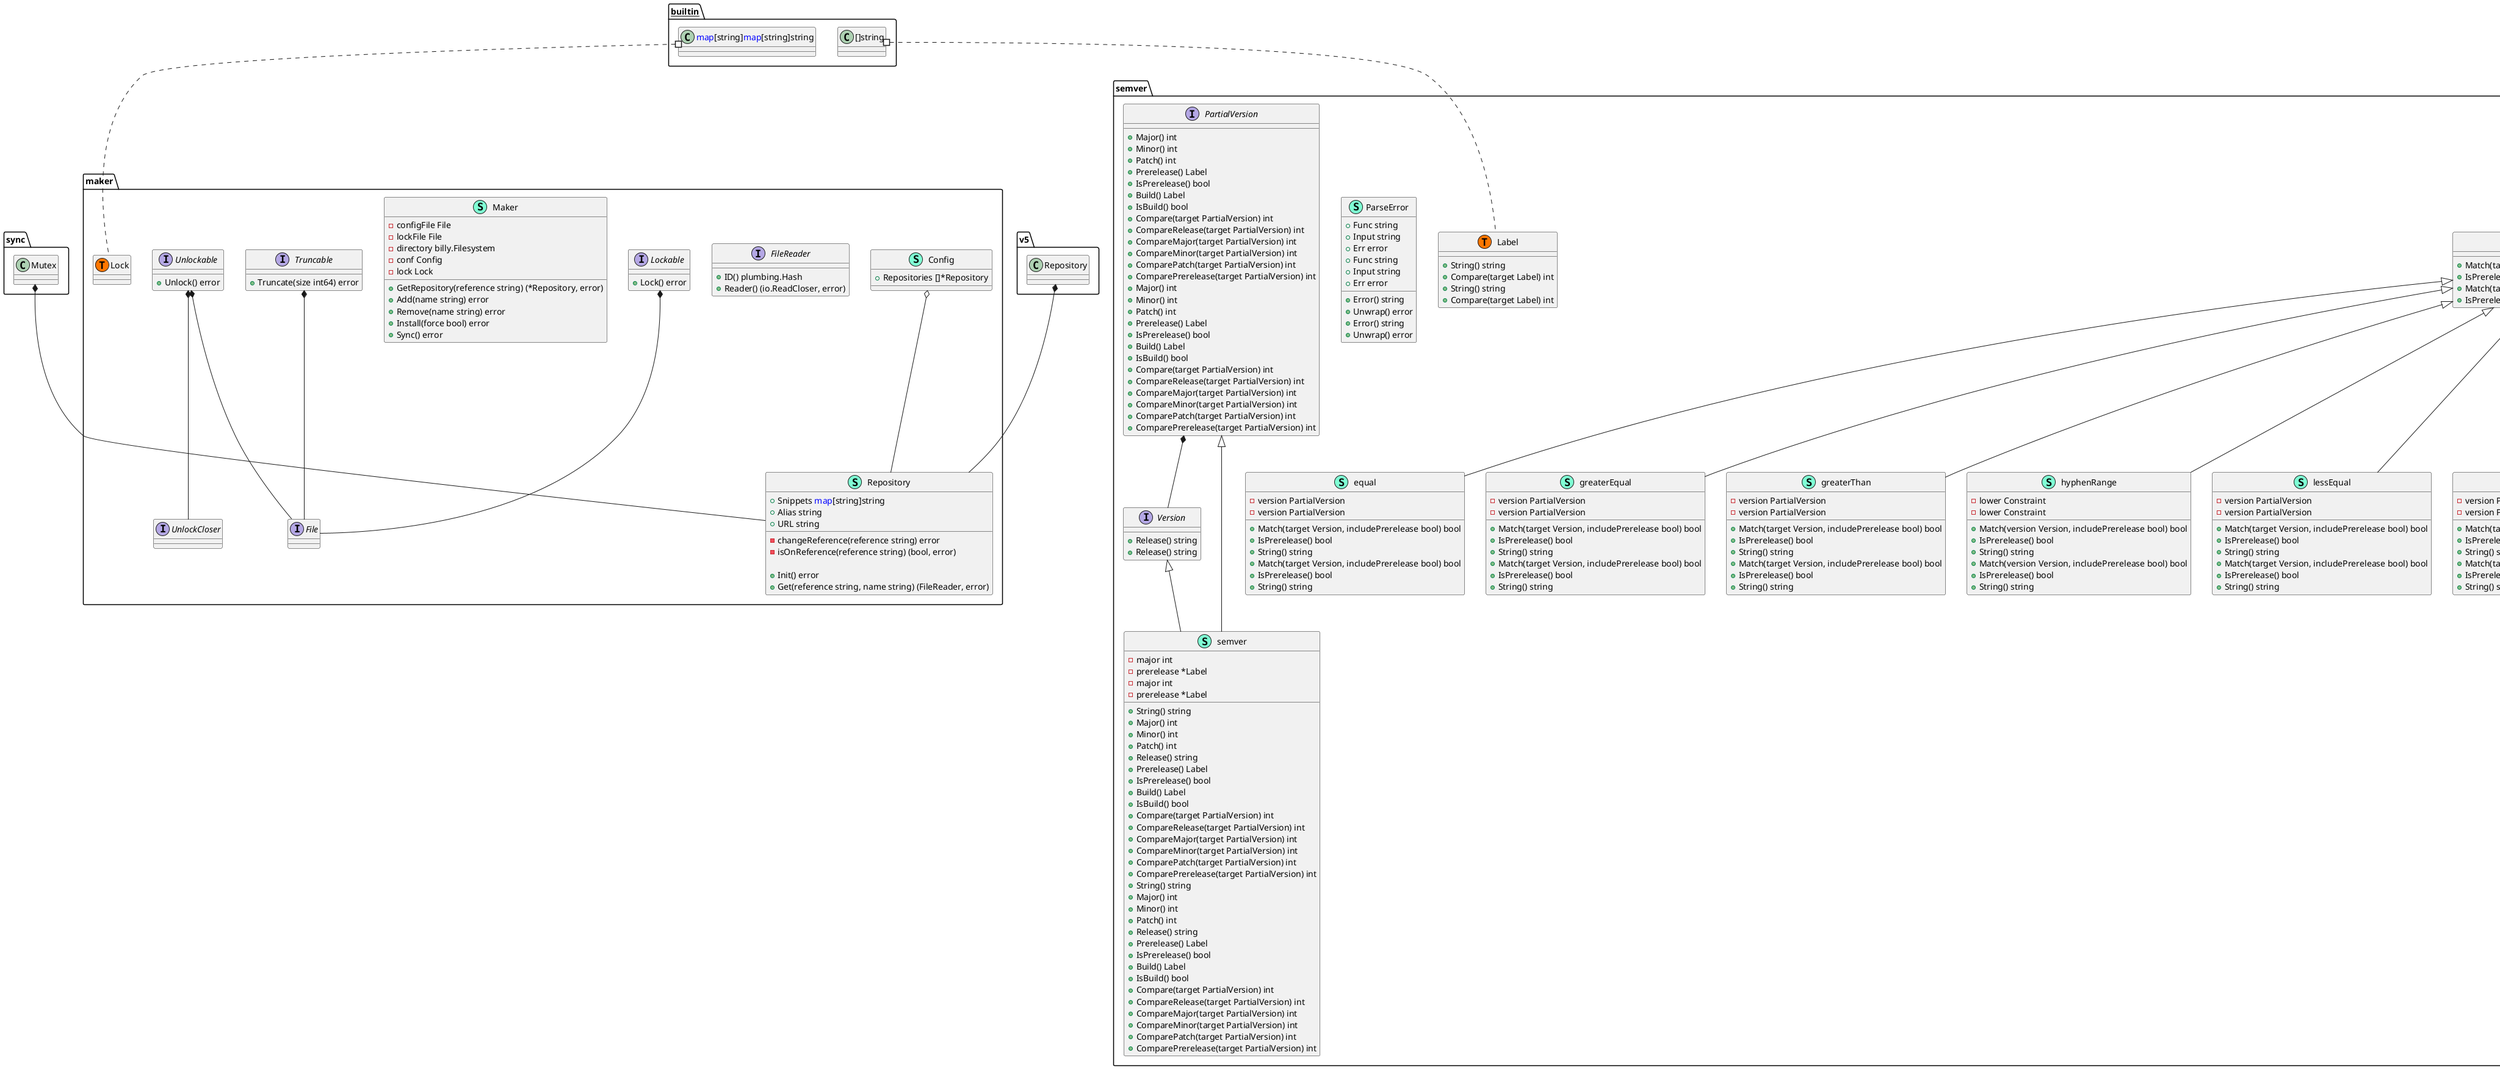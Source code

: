 @startuml
namespace maker {
    class Config << (S,Aquamarine) >> {
        + Repositories []*Repository

    }
    interface File  {
    }
    interface FileReader  {
        + ID() plumbing.Hash
        + Reader() (io.ReadCloser, error)

    }
    interface Lockable  {
        + Lock() error

    }
    class Maker << (S,Aquamarine) >> {
        - configFile File
        - lockFile File
        - directory billy.Filesystem
        - conf Config
        - lock Lock

        + GetRepository(reference string) (*Repository, error)
        + Add(name string) error
        + Remove(name string) error
        + Install(force bool) error
        + Sync() error

    }
    class Repository << (S,Aquamarine) >> {
        + Snippets <font color=blue>map</font>[string]string
        + Alias string
        + URL string

        - changeReference(reference string) error
        - isOnReference(reference string) (bool, error)

        + Init() error
        + Get(reference string, name string) (FileReader, error)

    }
    interface Truncable  {
        + Truncate(size int64) error

    }
    interface UnlockCloser  {
    }
    interface Unlockable  {
        + Unlock() error

    }
    class maker.Lock << (T, #FF7700) >>  {
    }
}
"maker.Lockable" *-- "maker.File"
"maker.Truncable" *-- "maker.File"
"maker.Unlockable" *-- "maker.File"
"sync.Mutex" *-- "maker.Repository"
"v5.Repository" *-- "maker.Repository"
"maker.Unlockable" *-- "maker.UnlockCloser"


"maker.Config" o-- "maker.Repository"

namespace semver {
    interface Constraint  {
        + Match(target Version, includePrerelease bool) bool
        + IsPrerelease() bool
        + Match(target Version, includePrerelease bool) bool
        + IsPrerelease() bool

    }
    class Label << (S,Aquamarine) >> {
        + String() string
        + Compare(target Label) int
        + String() string
        + Compare(target Label) int

    }
    class ParseError << (S,Aquamarine) >> {
        + Func string
        + Input string
        + Err error
        + Func string
        + Input string
        + Err error

        + Error() string
        + Unwrap() error
        + Error() string
        + Unwrap() error

    }
    interface PartialVersion  {
        + Major() int
        + Minor() int
        + Patch() int
        + Prerelease() Label
        + IsPrerelease() bool
        + Build() Label
        + IsBuild() bool
        + Compare(target PartialVersion) int
        + CompareRelease(target PartialVersion) int
        + CompareMajor(target PartialVersion) int
        + CompareMinor(target PartialVersion) int
        + ComparePatch(target PartialVersion) int
        + ComparePrerelease(target PartialVersion) int
        + Major() int
        + Minor() int
        + Patch() int
        + Prerelease() Label
        + IsPrerelease() bool
        + Build() Label
        + IsBuild() bool
        + Compare(target PartialVersion) int
        + CompareRelease(target PartialVersion) int
        + CompareMajor(target PartialVersion) int
        + CompareMinor(target PartialVersion) int
        + ComparePatch(target PartialVersion) int
        + ComparePrerelease(target PartialVersion) int

    }
    interface Version  {
        + Release() string
        + Release() string

    }
    class andGroup << (S,Aquamarine) >> {
        - constraints []Constraint
        - constraints []Constraint

        + Match(target Version, includePrerelease bool) bool
        + IsPrerelease() bool
        + String() string
        + Match(target Version, includePrerelease bool) bool
        + IsPrerelease() bool
        + String() string

    }
    class any << (S,Aquamarine) >> {
        + Match(target Version, includePrerelease bool) bool
        + IsPrerelease() bool
        + String() string
        + Match(target Version, includePrerelease bool) bool
        + IsPrerelease() bool
        + String() string

    }
    class caret << (S,Aquamarine) >> {
        - version PartialVersion
        - version PartialVersion

        + Match(target Version, includePrerelease bool) bool
        + IsPrerelease() bool
        + String() string
        + Match(target Version, includePrerelease bool) bool
        + IsPrerelease() bool
        + String() string

    }
    class equal << (S,Aquamarine) >> {
        - version PartialVersion
        - version PartialVersion

        + Match(target Version, includePrerelease bool) bool
        + IsPrerelease() bool
        + String() string
        + Match(target Version, includePrerelease bool) bool
        + IsPrerelease() bool
        + String() string

    }
    class greaterEqual << (S,Aquamarine) >> {
        - version PartialVersion
        - version PartialVersion

        + Match(target Version, includePrerelease bool) bool
        + IsPrerelease() bool
        + String() string
        + Match(target Version, includePrerelease bool) bool
        + IsPrerelease() bool
        + String() string

    }
    class greaterThan << (S,Aquamarine) >> {
        - version PartialVersion
        - version PartialVersion

        + Match(target Version, includePrerelease bool) bool
        + IsPrerelease() bool
        + String() string
        + Match(target Version, includePrerelease bool) bool
        + IsPrerelease() bool
        + String() string

    }
    class hyphenRange << (S,Aquamarine) >> {
        - lower Constraint
        - lower Constraint

        + Match(version Version, includePrerelease bool) bool
        + IsPrerelease() bool
        + String() string
        + Match(version Version, includePrerelease bool) bool
        + IsPrerelease() bool
        + String() string

    }
    class lessEqual << (S,Aquamarine) >> {
        - version PartialVersion
        - version PartialVersion

        + Match(target Version, includePrerelease bool) bool
        + IsPrerelease() bool
        + String() string
        + Match(target Version, includePrerelease bool) bool
        + IsPrerelease() bool
        + String() string

    }
    class lessThan << (S,Aquamarine) >> {
        - version PartialVersion
        - version PartialVersion

        + Match(target Version, includePrerelease bool) bool
        + IsPrerelease() bool
        + String() string
        + Match(target Version, includePrerelease bool) bool
        + IsPrerelease() bool
        + String() string

    }
    class orGroup << (S,Aquamarine) >> {
        - constraints []Constraint
        - constraints []Constraint

        + Match(version Version, includePrerelease bool) bool
        + IsPrerelease() bool
        + String() string
        + Match(version Version, includePrerelease bool) bool
        + IsPrerelease() bool
        + String() string

    }
    class semver << (S,Aquamarine) >> {
        - major int
        - prerelease *Label
        - major int
        - prerelease *Label

        + String() string
        + Major() int
        + Minor() int
        + Patch() int
        + Release() string
        + Prerelease() Label
        + IsPrerelease() bool
        + Build() Label
        + IsBuild() bool
        + Compare(target PartialVersion) int
        + CompareRelease(target PartialVersion) int
        + CompareMajor(target PartialVersion) int
        + CompareMinor(target PartialVersion) int
        + ComparePatch(target PartialVersion) int
        + ComparePrerelease(target PartialVersion) int
        + String() string
        + Major() int
        + Minor() int
        + Patch() int
        + Release() string
        + Prerelease() Label
        + IsPrerelease() bool
        + Build() Label
        + IsBuild() bool
        + Compare(target PartialVersion) int
        + CompareRelease(target PartialVersion) int
        + CompareMajor(target PartialVersion) int
        + CompareMinor(target PartialVersion) int
        + ComparePatch(target PartialVersion) int
        + ComparePrerelease(target PartialVersion) int

    }
    class semver.Label << (T, #FF7700) >>  {
    }
    class tilde << (S,Aquamarine) >> {
        - version PartialVersion
        - version PartialVersion

        + Match(target Version, includePrerelease bool) bool
        + IsPrerelease() bool
        + String() string
        + Match(target Version, includePrerelease bool) bool
        + IsPrerelease() bool
        + String() string

    }
}
"semver.PartialVersion" *-- "semver.Version"

"semver.Constraint" <|-- "semver.andGroup"
"semver.Constraint" <|-- "semver.any"
"semver.Constraint" <|-- "semver.caret"
"semver.Constraint" <|-- "semver.equal"
"semver.Constraint" <|-- "semver.greaterEqual"
"semver.Constraint" <|-- "semver.greaterThan"
"semver.Constraint" <|-- "semver.hyphenRange"
"semver.Constraint" <|-- "semver.lessEqual"
"semver.Constraint" <|-- "semver.lessThan"
"semver.Constraint" <|-- "semver.orGroup"
"semver.PartialVersion" <|-- "semver.semver"
"semver.Version" <|-- "semver.semver"
"semver.Constraint" <|-- "semver.tilde"


"__builtin__.<font color=blue>map</font>[string]<font color=blue>map</font>[string]string" #.. "maker.Lock"
"__builtin__.[]string" #.. "semver.Label"
@enduml
